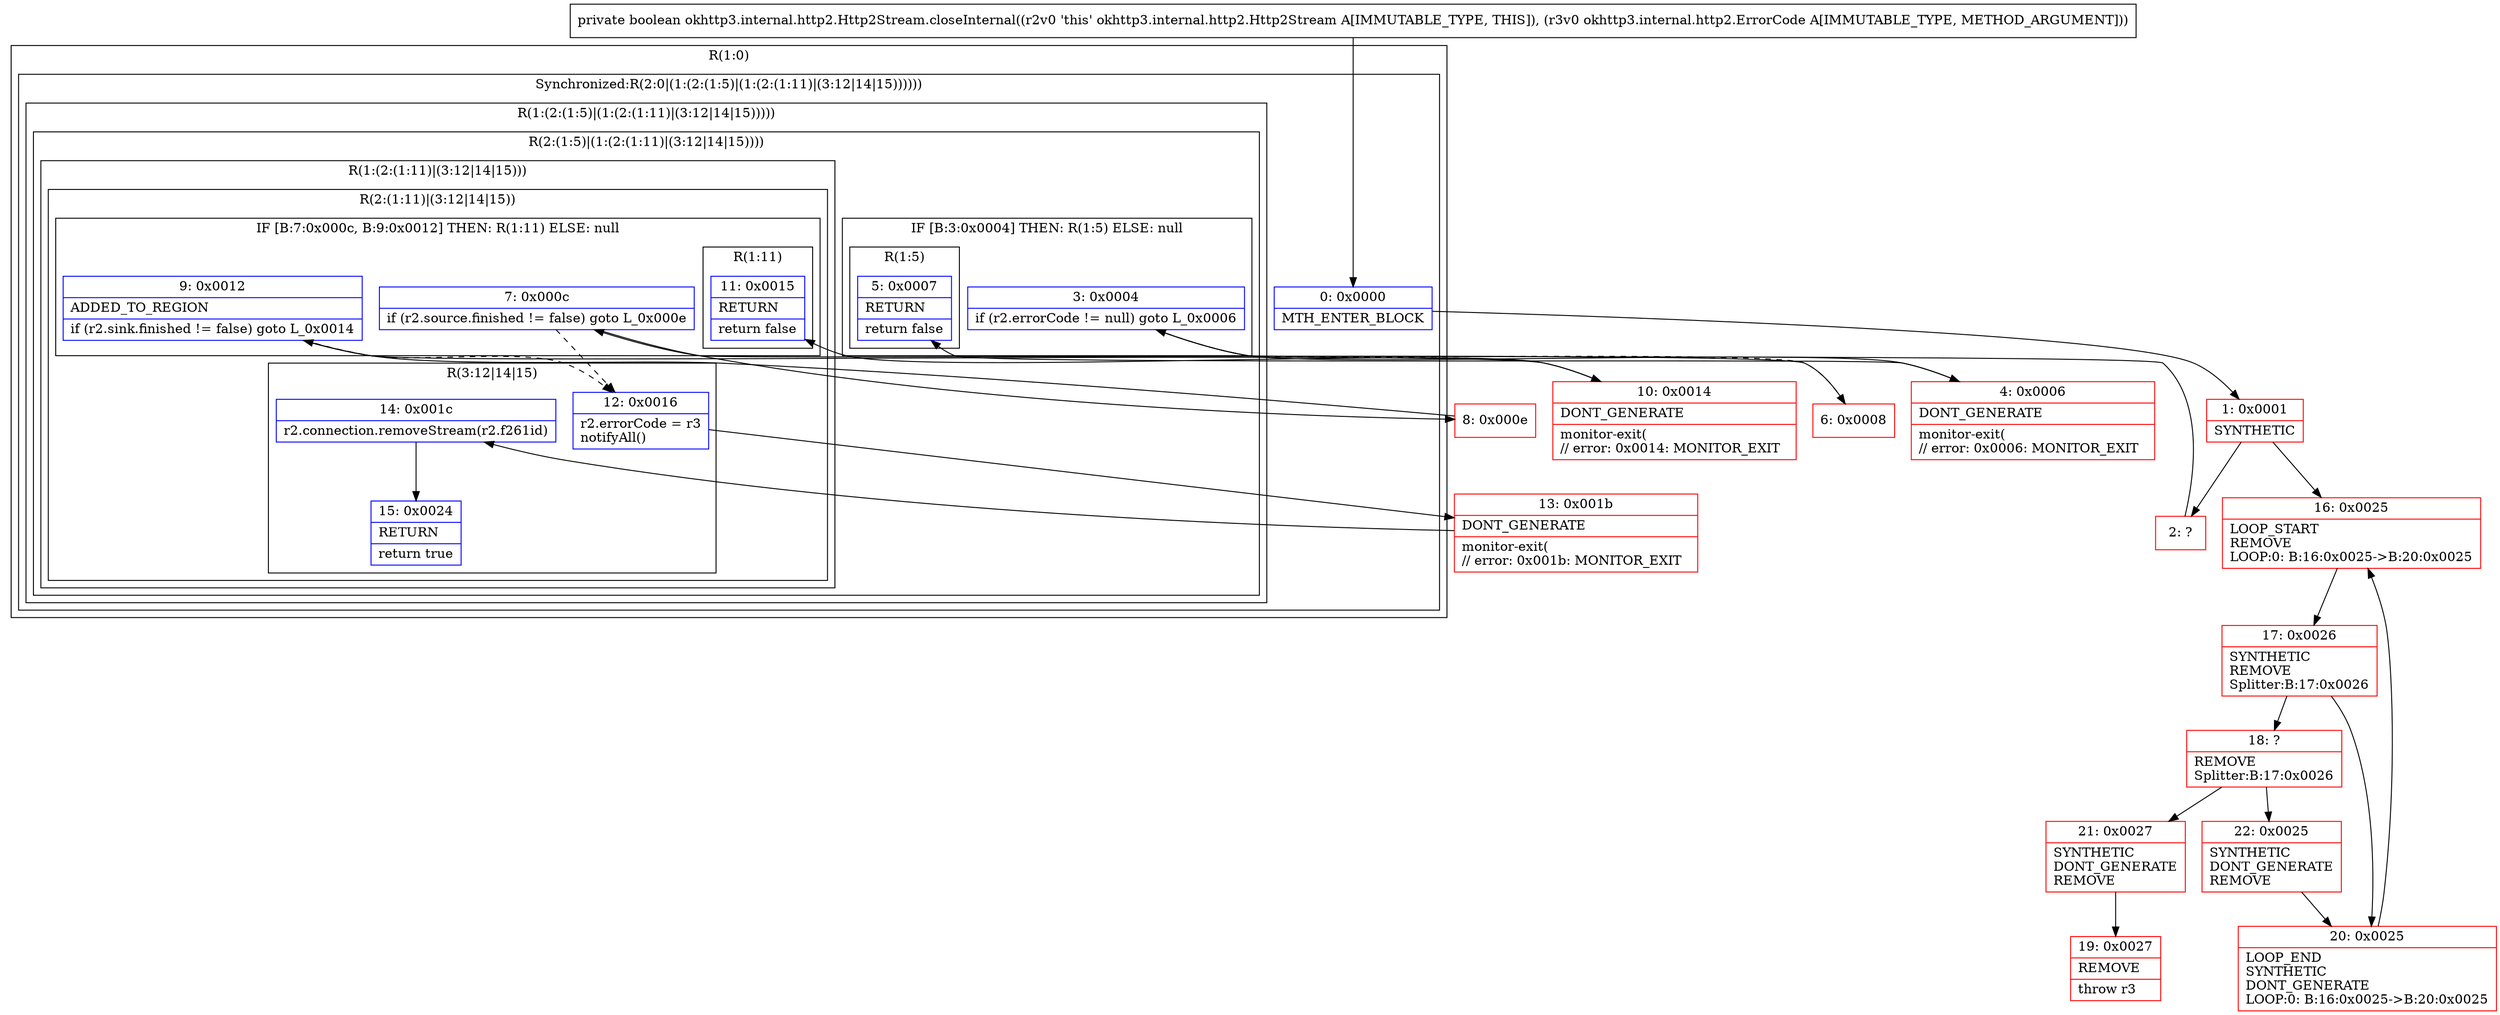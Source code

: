 digraph "CFG forokhttp3.internal.http2.Http2Stream.closeInternal(Lokhttp3\/internal\/http2\/ErrorCode;)Z" {
subgraph cluster_Region_1757730128 {
label = "R(1:0)";
node [shape=record,color=blue];
subgraph cluster_SynchronizedRegion_2081744731 {
label = "Synchronized:R(2:0|(1:(2:(1:5)|(1:(2:(1:11)|(3:12|14|15))))))";
node [shape=record,color=blue];
Node_0 [shape=record,label="{0\:\ 0x0000|MTH_ENTER_BLOCK\l}"];
subgraph cluster_Region_1010320495 {
label = "R(1:(2:(1:5)|(1:(2:(1:11)|(3:12|14|15)))))";
node [shape=record,color=blue];
subgraph cluster_Region_628137698 {
label = "R(2:(1:5)|(1:(2:(1:11)|(3:12|14|15))))";
node [shape=record,color=blue];
subgraph cluster_IfRegion_1808834889 {
label = "IF [B:3:0x0004] THEN: R(1:5) ELSE: null";
node [shape=record,color=blue];
Node_3 [shape=record,label="{3\:\ 0x0004|if (r2.errorCode != null) goto L_0x0006\l}"];
subgraph cluster_Region_807775575 {
label = "R(1:5)";
node [shape=record,color=blue];
Node_5 [shape=record,label="{5\:\ 0x0007|RETURN\l|return false\l}"];
}
}
subgraph cluster_Region_1321241600 {
label = "R(1:(2:(1:11)|(3:12|14|15)))";
node [shape=record,color=blue];
subgraph cluster_Region_1877384372 {
label = "R(2:(1:11)|(3:12|14|15))";
node [shape=record,color=blue];
subgraph cluster_IfRegion_22192872 {
label = "IF [B:7:0x000c, B:9:0x0012] THEN: R(1:11) ELSE: null";
node [shape=record,color=blue];
Node_7 [shape=record,label="{7\:\ 0x000c|if (r2.source.finished != false) goto L_0x000e\l}"];
Node_9 [shape=record,label="{9\:\ 0x0012|ADDED_TO_REGION\l|if (r2.sink.finished != false) goto L_0x0014\l}"];
subgraph cluster_Region_469825664 {
label = "R(1:11)";
node [shape=record,color=blue];
Node_11 [shape=record,label="{11\:\ 0x0015|RETURN\l|return false\l}"];
}
}
subgraph cluster_Region_1449842572 {
label = "R(3:12|14|15)";
node [shape=record,color=blue];
Node_12 [shape=record,label="{12\:\ 0x0016|r2.errorCode = r3\lnotifyAll()\l}"];
Node_14 [shape=record,label="{14\:\ 0x001c|r2.connection.removeStream(r2.f261id)\l}"];
Node_15 [shape=record,label="{15\:\ 0x0024|RETURN\l|return true\l}"];
}
}
}
}
}
}
}
Node_1 [shape=record,color=red,label="{1\:\ 0x0001|SYNTHETIC\l}"];
Node_2 [shape=record,color=red,label="{2\:\ ?}"];
Node_4 [shape=record,color=red,label="{4\:\ 0x0006|DONT_GENERATE\l|monitor\-exit(\l\/\/ error: 0x0006: MONITOR_EXIT  \l}"];
Node_6 [shape=record,color=red,label="{6\:\ 0x0008}"];
Node_8 [shape=record,color=red,label="{8\:\ 0x000e}"];
Node_10 [shape=record,color=red,label="{10\:\ 0x0014|DONT_GENERATE\l|monitor\-exit(\l\/\/ error: 0x0014: MONITOR_EXIT  \l}"];
Node_13 [shape=record,color=red,label="{13\:\ 0x001b|DONT_GENERATE\l|monitor\-exit(\l\/\/ error: 0x001b: MONITOR_EXIT  \l}"];
Node_16 [shape=record,color=red,label="{16\:\ 0x0025|LOOP_START\lREMOVE\lLOOP:0: B:16:0x0025\-\>B:20:0x0025\l}"];
Node_17 [shape=record,color=red,label="{17\:\ 0x0026|SYNTHETIC\lREMOVE\lSplitter:B:17:0x0026\l}"];
Node_18 [shape=record,color=red,label="{18\:\ ?|REMOVE\lSplitter:B:17:0x0026\l}"];
Node_19 [shape=record,color=red,label="{19\:\ 0x0027|REMOVE\l|throw r3\l}"];
Node_20 [shape=record,color=red,label="{20\:\ 0x0025|LOOP_END\lSYNTHETIC\lDONT_GENERATE\lLOOP:0: B:16:0x0025\-\>B:20:0x0025\l}"];
Node_21 [shape=record,color=red,label="{21\:\ 0x0027|SYNTHETIC\lDONT_GENERATE\lREMOVE\l}"];
Node_22 [shape=record,color=red,label="{22\:\ 0x0025|SYNTHETIC\lDONT_GENERATE\lREMOVE\l}"];
MethodNode[shape=record,label="{private boolean okhttp3.internal.http2.Http2Stream.closeInternal((r2v0 'this' okhttp3.internal.http2.Http2Stream A[IMMUTABLE_TYPE, THIS]), (r3v0 okhttp3.internal.http2.ErrorCode A[IMMUTABLE_TYPE, METHOD_ARGUMENT])) }"];
MethodNode -> Node_0;
Node_0 -> Node_1;
Node_3 -> Node_4;
Node_3 -> Node_6[style=dashed];
Node_7 -> Node_8;
Node_7 -> Node_12[style=dashed];
Node_9 -> Node_10;
Node_9 -> Node_12[style=dashed];
Node_12 -> Node_13;
Node_14 -> Node_15;
Node_1 -> Node_2;
Node_1 -> Node_16;
Node_2 -> Node_3;
Node_4 -> Node_5;
Node_6 -> Node_7;
Node_8 -> Node_9;
Node_10 -> Node_11;
Node_13 -> Node_14;
Node_16 -> Node_17;
Node_17 -> Node_18;
Node_17 -> Node_20;
Node_18 -> Node_21;
Node_18 -> Node_22;
Node_20 -> Node_16;
Node_21 -> Node_19;
Node_22 -> Node_20;
}

